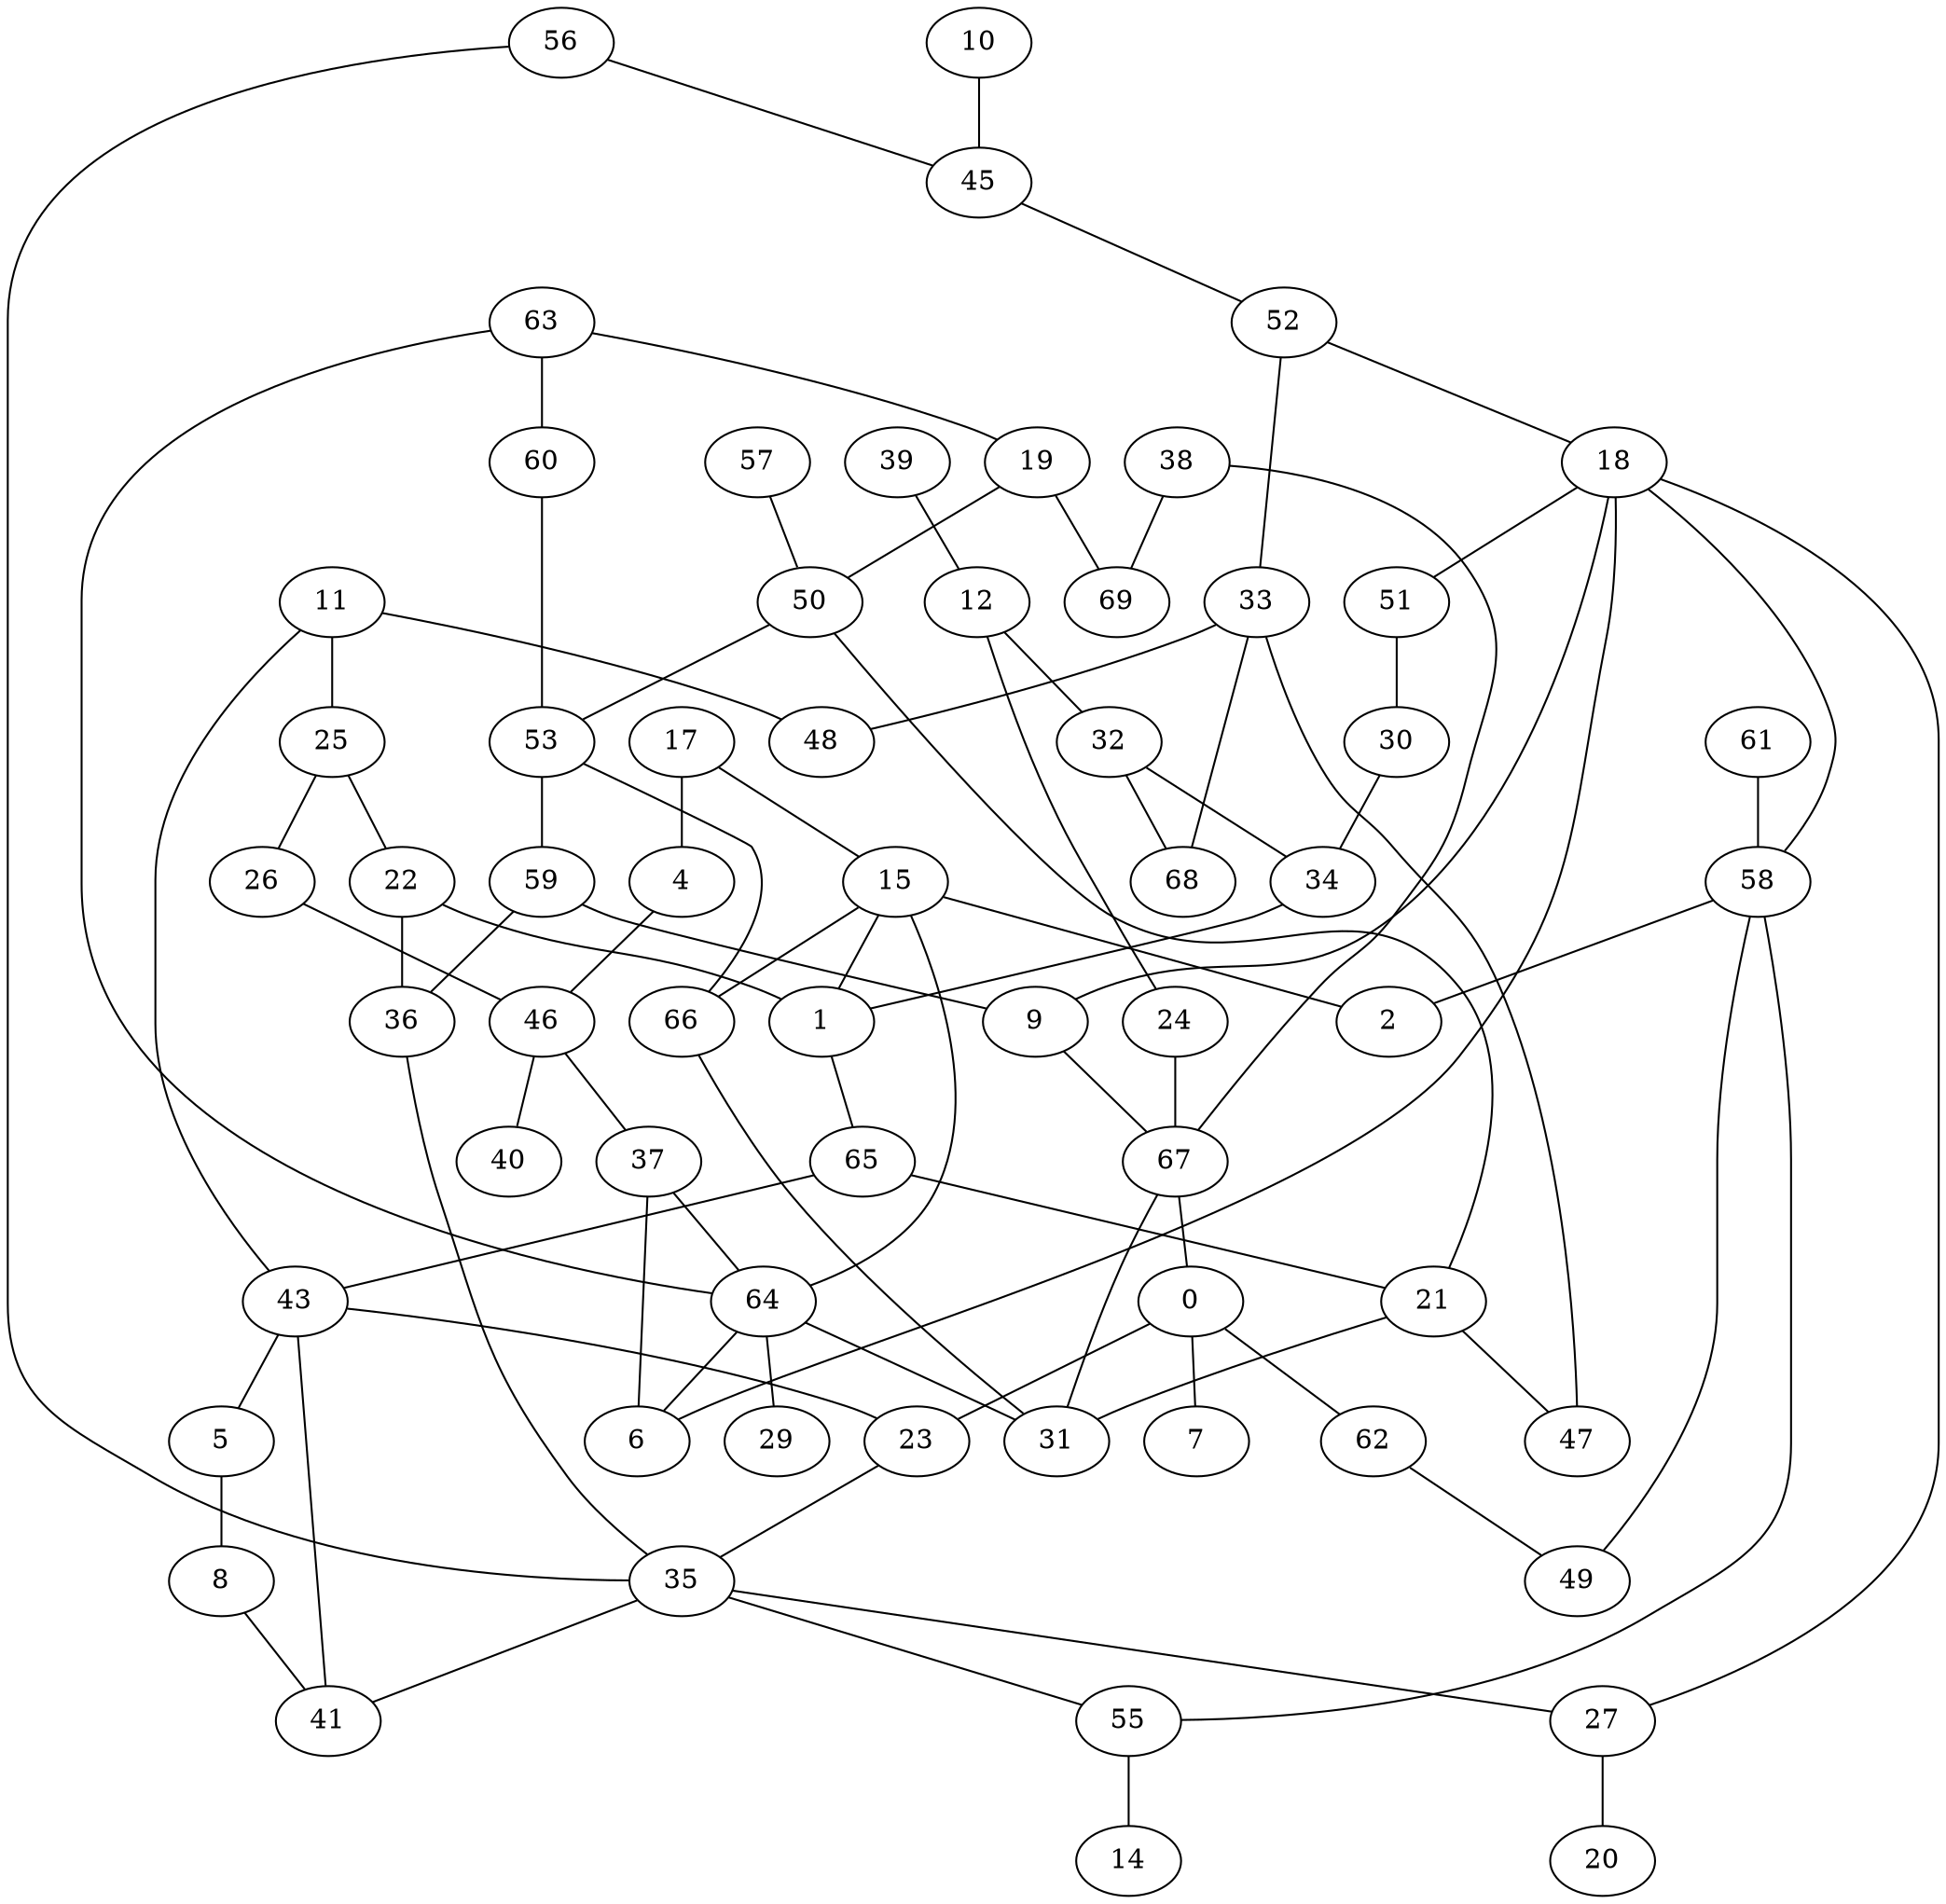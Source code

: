 graph{
51 -- 30;
63 -- 60;
27 -- 20;
11 -- 43;
32 -- 34;
15 -- 2;
37 -- 64;
33 -- 48;
32 -- 68;
18 -- 27;
41 -- 43;
65 -- 43;
17 -- 4;
21 -- 47;
30 -- 34;
33 -- 68;
35 -- 41;
39 -- 12;
36 -- 35;
18 -- 51;
62 -- 49;
56 -- 45;
46 -- 40;
63 -- 64;
0 -- 62;
33 -- 47;
53 -- 66;
8 -- 41;
64 -- 29;
63 -- 19;
50 -- 53;
56 -- 35;
38 -- 67;
10 -- 45;
18 -- 6;
60 -- 53;
17 -- 15;
23 -- 35;
15 -- 1;
4 -- 46;
18 -- 9;
67 -- 31;
9 -- 67;
11 -- 25;
50 -- 21;
21 -- 31;
64 -- 6;
58 -- 55;
38 -- 69;
43 -- 23;
1 -- 65;
25 -- 22;
58 -- 49;
12 -- 24;
19 -- 69;
59 -- 9;
18 -- 58;
66 -- 31;
0 -- 23;
0 -- 7;
24 -- 67;
34 -- 1;
57 -- 50;
64 -- 31;
52 -- 18;
22 -- 1;
25 -- 26;
26 -- 46;
5 -- 8;
45 -- 52;
11 -- 48;
43 -- 5;
22 -- 36;
35 -- 55;
59 -- 36;
19 -- 50;
53 -- 59;
55 -- 14;
37 -- 6;
12 -- 32;
52 -- 33;
65 -- 21;
58 -- 2;
46 -- 37;
15 -- 64;
61 -- 58;
67 -- 0;
15 -- 66;
35 -- 27;
}
